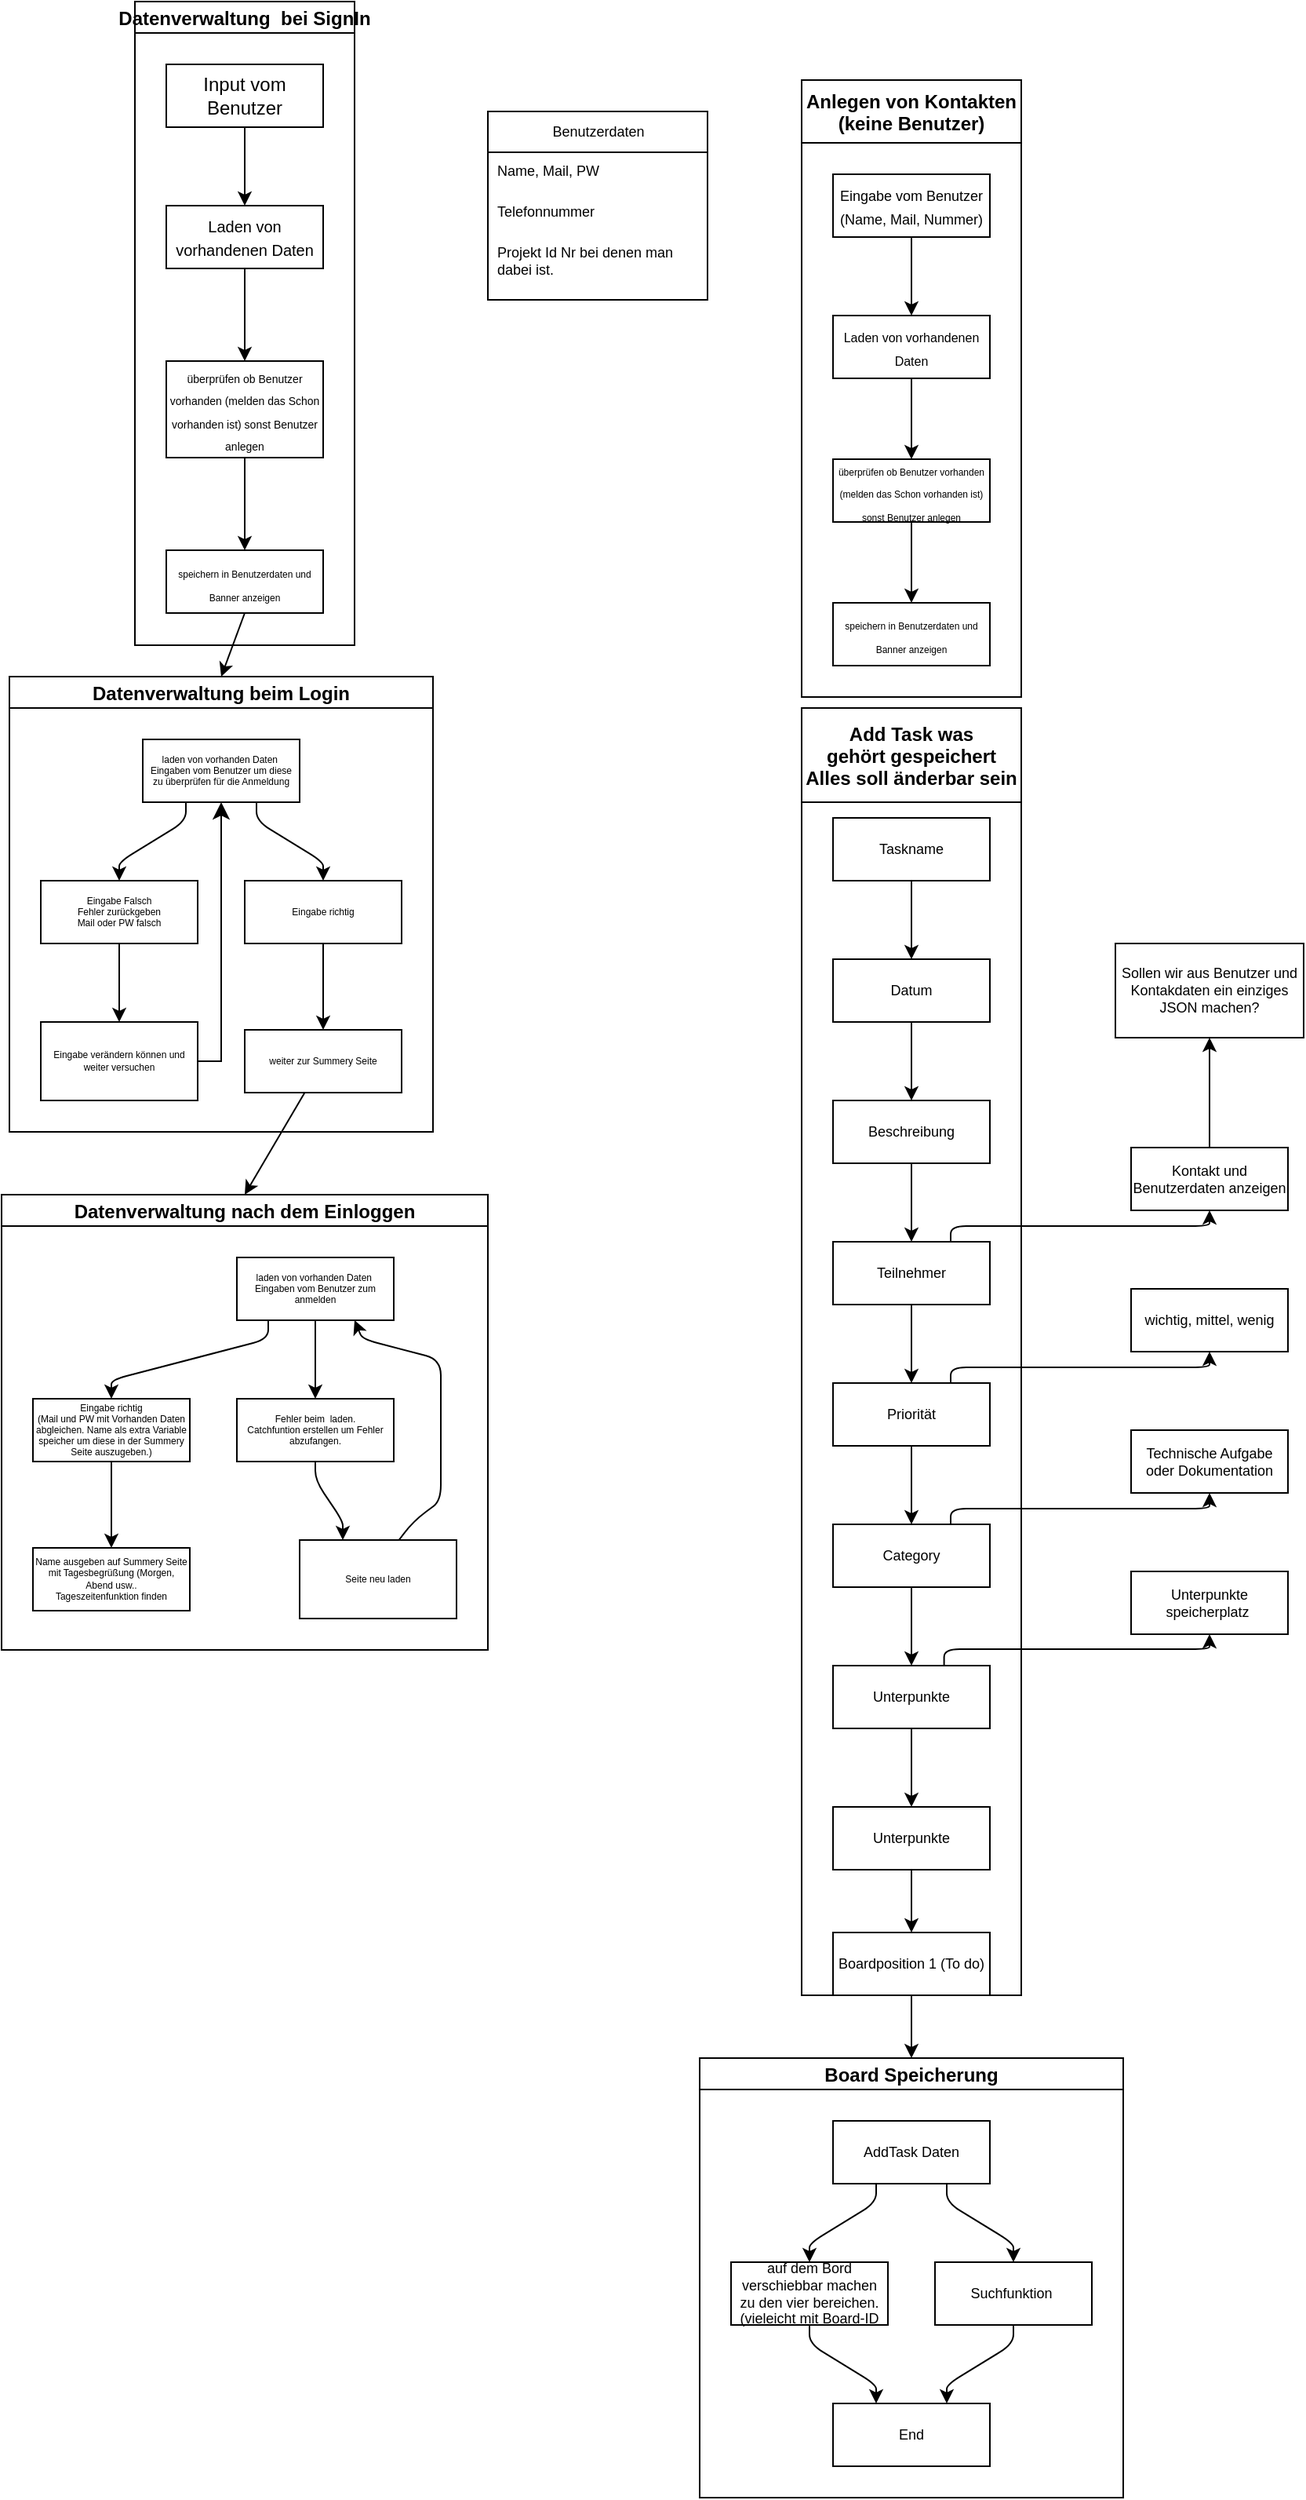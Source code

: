 <mxfile>
    <diagram id="kQQPeZKmrFZnlIIt3CU1" name="Page-1">
        <mxGraphModel dx="822" dy="1659" grid="1" gridSize="10" guides="1" tooltips="1" connect="1" arrows="1" fold="1" page="1" pageScale="1" pageWidth="850" pageHeight="1100" math="0" shadow="0">
            <root>
                <mxCell id="0"/>
                <mxCell id="1" parent="0"/>
                <mxCell id="3" value="Datenverwaltung  bei SignIn" style="swimlane;startSize=20;horizontal=1;childLayout=flowLayout;flowOrientation=north;resizable=0;interRankCellSpacing=50;containerType=tree;fontSize=12;" parent="1" vertex="1">
                    <mxGeometry x="95" y="-10" width="140" height="410" as="geometry"/>
                </mxCell>
                <mxCell id="4" value="Input vom Benutzer" style="whiteSpace=wrap;html=1;" parent="3" vertex="1">
                    <mxGeometry x="20" y="40" width="100" height="40" as="geometry"/>
                </mxCell>
                <mxCell id="5" value="&lt;font style=&quot;font-size: 10px;&quot;&gt;Laden von vorhandenen Daten&lt;/font&gt;" style="whiteSpace=wrap;html=1;" parent="3" vertex="1">
                    <mxGeometry x="20" y="130" width="100" height="40" as="geometry"/>
                </mxCell>
                <mxCell id="6" value="" style="html=1;rounded=1;curved=0;sourcePerimeterSpacing=0;targetPerimeterSpacing=0;startSize=6;endSize=6;noEdgeStyle=1;orthogonal=1;" parent="3" source="4" target="5" edge="1">
                    <mxGeometry relative="1" as="geometry">
                        <Array as="points">
                            <mxPoint x="70" y="92"/>
                            <mxPoint x="70" y="118"/>
                        </Array>
                    </mxGeometry>
                </mxCell>
                <mxCell id="7" value="&lt;font style=&quot;font-size: 7px;&quot;&gt;überprüfen ob Benutzer vorhanden (melden das Schon vorhanden ist) sonst Benutzer anlegen&lt;/font&gt;" style="whiteSpace=wrap;html=1;" parent="3" vertex="1">
                    <mxGeometry x="20" y="229" width="100" height="61.5" as="geometry"/>
                </mxCell>
                <mxCell id="9" value="&lt;font style=&quot;font-size: 6px;&quot;&gt;speichern in Benutzerdaten und Banner anzeigen&lt;/font&gt;" style="whiteSpace=wrap;html=1;" parent="3" vertex="1">
                    <mxGeometry x="20" y="349.5" width="100" height="40" as="geometry"/>
                </mxCell>
                <mxCell id="11" value="" style="html=1;rounded=1;curved=0;sourcePerimeterSpacing=0;targetPerimeterSpacing=0;startSize=6;endSize=6;noEdgeStyle=1;orthogonal=1;" parent="3" source="7" target="9" edge="1">
                    <mxGeometry relative="1" as="geometry">
                        <Array as="points">
                            <mxPoint x="70" y="311.5"/>
                            <mxPoint x="70" y="337.5"/>
                        </Array>
                    </mxGeometry>
                </mxCell>
                <mxCell id="119" value="" style="endArrow=classic;html=1;entryX=0.5;entryY=0;entryDx=0;entryDy=0;exitX=0.5;exitY=1;exitDx=0;exitDy=0;noEdgeStyle=1;orthogonal=1;" edge="1" parent="3" source="5" target="7">
                    <mxGeometry width="50" height="50" relative="1" as="geometry">
                        <mxPoint x="310" y="491.5" as="sourcePoint"/>
                        <mxPoint x="360" y="441.5" as="targetPoint"/>
                        <Array as="points">
                            <mxPoint x="70" y="182"/>
                            <mxPoint x="70" y="208"/>
                        </Array>
                    </mxGeometry>
                </mxCell>
                <mxCell id="13" style="edgeStyle=none;html=1;exitX=0.5;exitY=1;exitDx=0;exitDy=0;fontSize=6;entryX=0.5;entryY=0;entryDx=0;entryDy=0;" parent="1" source="9" target="14" edge="1">
                    <mxGeometry relative="1" as="geometry">
                        <mxPoint x="320.0" y="360" as="targetPoint"/>
                    </mxGeometry>
                </mxCell>
                <mxCell id="14" value="Datenverwaltung beim Login" style="swimlane;startSize=20;horizontal=1;childLayout=flowLayout;flowOrientation=north;resizable=0;interRankCellSpacing=50;containerType=tree;fontSize=12;" parent="1" vertex="1">
                    <mxGeometry x="15" y="420" width="270" height="290" as="geometry"/>
                </mxCell>
                <mxCell id="15" value="laden von vorhanden Daten&amp;nbsp;&lt;br&gt;Eingaben vom Benutzer um diese zu überprüfen für die Anmeldung" style="whiteSpace=wrap;html=1;fontSize=6;" parent="14" vertex="1">
                    <mxGeometry x="85" y="40" width="100" height="40" as="geometry"/>
                </mxCell>
                <mxCell id="16" value="Eingabe richtig" style="whiteSpace=wrap;html=1;fontSize=6;" parent="14" vertex="1">
                    <mxGeometry x="150" y="130" width="100" height="40" as="geometry"/>
                </mxCell>
                <mxCell id="17" value="" style="html=1;rounded=1;curved=0;sourcePerimeterSpacing=0;targetPerimeterSpacing=0;startSize=6;endSize=6;fontSize=6;noEdgeStyle=1;orthogonal=1;" parent="14" source="15" target="16" edge="1">
                    <mxGeometry relative="1" as="geometry">
                        <Array as="points">
                            <mxPoint x="157.5" y="92"/>
                            <mxPoint x="200" y="118"/>
                        </Array>
                    </mxGeometry>
                </mxCell>
                <mxCell id="18" value="Eingabe Falsch&lt;br&gt;Fehler zurückgeben&lt;br&gt;Mail oder PW falsch" style="whiteSpace=wrap;html=1;fontSize=6;" parent="14" vertex="1">
                    <mxGeometry x="20" y="130" width="100" height="40" as="geometry"/>
                </mxCell>
                <mxCell id="19" value="" style="html=1;rounded=1;curved=0;sourcePerimeterSpacing=0;targetPerimeterSpacing=0;startSize=6;endSize=6;fontSize=6;noEdgeStyle=1;orthogonal=1;" parent="14" source="15" target="18" edge="1">
                    <mxGeometry relative="1" as="geometry">
                        <Array as="points">
                            <mxPoint x="112.5" y="92"/>
                            <mxPoint x="70" y="118"/>
                        </Array>
                    </mxGeometry>
                </mxCell>
                <mxCell id="20" value="weiter zur Summery Seite" style="whiteSpace=wrap;html=1;fontSize=6;" parent="14" vertex="1">
                    <mxGeometry x="150" y="225" width="100" height="40" as="geometry"/>
                </mxCell>
                <mxCell id="21" value="" style="html=1;rounded=1;curved=0;sourcePerimeterSpacing=0;targetPerimeterSpacing=0;startSize=6;endSize=6;fontSize=6;noEdgeStyle=1;orthogonal=1;" parent="14" source="16" target="20" edge="1">
                    <mxGeometry relative="1" as="geometry">
                        <Array as="points">
                            <mxPoint x="200" y="182"/>
                            <mxPoint x="200" y="208"/>
                        </Array>
                    </mxGeometry>
                </mxCell>
                <mxCell id="23" value="" style="html=1;rounded=1;curved=0;sourcePerimeterSpacing=0;targetPerimeterSpacing=0;startSize=6;endSize=6;fontSize=6;noEdgeStyle=1;orthogonal=1;" parent="14" source="18" target="24" edge="1">
                    <mxGeometry relative="1" as="geometry">
                        <mxPoint x="987.5" y="1890" as="sourcePoint"/>
                        <Array as="points">
                            <mxPoint x="70" y="182"/>
                            <mxPoint x="70" y="208"/>
                        </Array>
                    </mxGeometry>
                </mxCell>
                <mxCell id="24" value="Eingabe verändern können und weiter versuchen" style="whiteSpace=wrap;html=1;fontSize=6;direction=west;" parent="14" vertex="1">
                    <mxGeometry x="20" y="220" width="100" height="50" as="geometry"/>
                </mxCell>
                <mxCell id="122" value="" style="edgeStyle=segmentEdgeStyle;endArrow=classic;html=1;curved=0;rounded=0;endSize=8;startSize=8;fontSize=7;entryX=0.5;entryY=1;entryDx=0;entryDy=0;" edge="1" parent="14" source="24" target="15">
                    <mxGeometry width="50" height="50" relative="1" as="geometry">
                        <mxPoint x="145" y="320" as="sourcePoint"/>
                        <mxPoint x="195" y="270" as="targetPoint"/>
                    </mxGeometry>
                </mxCell>
                <mxCell id="28" value="Datenverwaltung nach dem Einloggen" style="swimlane;startSize=20;horizontal=1;childLayout=flowLayout;flowOrientation=north;resizable=0;interRankCellSpacing=50;containerType=tree;fontSize=12;" parent="1" vertex="1">
                    <mxGeometry x="10" y="750" width="310" height="290" as="geometry"/>
                </mxCell>
                <mxCell id="29" value="laden von vorhanden Daten&amp;nbsp;&lt;br&gt;Eingaben vom Benutzer zum anmelden" style="whiteSpace=wrap;html=1;fontSize=6;" parent="28" vertex="1">
                    <mxGeometry x="150" y="40" width="100" height="40" as="geometry"/>
                </mxCell>
                <mxCell id="30" value="Eingabe richtig&lt;br&gt;(Mail und PW mit Vorhanden Daten abgleichen. Name als extra Variable speicher um diese in der Summery Seite auszugeben.)" style="whiteSpace=wrap;html=1;fontSize=6;" parent="28" vertex="1">
                    <mxGeometry x="20" y="130" width="100" height="40" as="geometry"/>
                </mxCell>
                <mxCell id="31" value="" style="html=1;rounded=1;curved=0;sourcePerimeterSpacing=0;targetPerimeterSpacing=0;startSize=6;endSize=6;fontSize=6;noEdgeStyle=1;orthogonal=1;" parent="28" source="29" target="30" edge="1">
                    <mxGeometry relative="1" as="geometry">
                        <Array as="points">
                            <mxPoint x="170" y="92"/>
                            <mxPoint x="70" y="118"/>
                        </Array>
                    </mxGeometry>
                </mxCell>
                <mxCell id="32" value="Fehler beim&amp;nbsp; laden.&lt;br&gt;Catchfuntion erstellen um Fehler abzufangen." style="whiteSpace=wrap;html=1;fontSize=6;" parent="28" vertex="1">
                    <mxGeometry x="150" y="130" width="100" height="40" as="geometry"/>
                </mxCell>
                <mxCell id="33" value="" style="html=1;rounded=1;curved=0;sourcePerimeterSpacing=0;targetPerimeterSpacing=0;startSize=6;endSize=6;fontSize=6;noEdgeStyle=1;orthogonal=1;" parent="28" source="29" target="32" edge="1">
                    <mxGeometry relative="1" as="geometry">
                        <Array as="points">
                            <mxPoint x="200" y="94"/>
                            <mxPoint x="200" y="118"/>
                        </Array>
                    </mxGeometry>
                </mxCell>
                <mxCell id="34" value="Name ausgeben auf Summery Seite mit Tagesbegrüßung (Morgen, Abend usw..&lt;br&gt;Tageszeitenfunktion finden" style="whiteSpace=wrap;html=1;fontSize=6;" parent="28" vertex="1">
                    <mxGeometry x="20" y="225" width="100" height="40" as="geometry"/>
                </mxCell>
                <mxCell id="35" value="" style="html=1;rounded=1;curved=0;sourcePerimeterSpacing=0;targetPerimeterSpacing=0;startSize=6;endSize=6;fontSize=6;noEdgeStyle=1;orthogonal=1;" parent="28" source="30" target="34" edge="1">
                    <mxGeometry relative="1" as="geometry">
                        <Array as="points">
                            <mxPoint x="70" y="182"/>
                            <mxPoint x="70" y="208"/>
                        </Array>
                    </mxGeometry>
                </mxCell>
                <mxCell id="36" value="" style="html=1;rounded=1;curved=0;sourcePerimeterSpacing=0;targetPerimeterSpacing=0;startSize=6;endSize=6;fontSize=6;noEdgeStyle=1;orthogonal=1;" parent="28" source="32" target="38" edge="1">
                    <mxGeometry relative="1" as="geometry">
                        <mxPoint x="767.5" y="1450" as="sourcePoint"/>
                        <Array as="points">
                            <mxPoint x="200" y="182"/>
                            <mxPoint x="217.5" y="208"/>
                        </Array>
                    </mxGeometry>
                </mxCell>
                <mxCell id="37" style="edgeStyle=none;html=1;exitX=0.75;exitY=0;exitDx=0;exitDy=0;entryX=0.75;entryY=1;entryDx=0;entryDy=0;fontSize=6;noEdgeStyle=1;orthogonal=1;" parent="28" source="38" target="29" edge="1">
                    <mxGeometry relative="1" as="geometry">
                        <Array as="points">
                            <mxPoint x="262.5" y="208"/>
                            <mxPoint x="280" y="195"/>
                            <mxPoint x="280" y="105"/>
                            <mxPoint x="230" y="92"/>
                        </Array>
                    </mxGeometry>
                </mxCell>
                <mxCell id="38" value="Seite neu laden" style="whiteSpace=wrap;html=1;fontSize=6;direction=west;" parent="28" vertex="1">
                    <mxGeometry x="190" y="220" width="100" height="50" as="geometry"/>
                </mxCell>
                <mxCell id="40" value="Anlegen von Kontakten&#10;(keine Benutzer)" style="swimlane;startSize=40;horizontal=1;childLayout=flowLayout;flowOrientation=north;resizable=0;interRankCellSpacing=50;containerType=tree;fontSize=12;" parent="1" vertex="1">
                    <mxGeometry x="520" y="40" width="140" height="393" as="geometry"/>
                </mxCell>
                <mxCell id="41" value="&lt;font style=&quot;font-size: 9px;&quot;&gt;Eingabe vom Benutzer (Name, Mail, Nummer)&lt;/font&gt;" style="whiteSpace=wrap;html=1;" parent="40" vertex="1">
                    <mxGeometry x="20" y="60" width="100" height="40" as="geometry"/>
                </mxCell>
                <mxCell id="42" value="&lt;span style=&quot;font-size: 8px;&quot;&gt;Laden von vorhandenen Daten&lt;/span&gt;" style="whiteSpace=wrap;html=1;" parent="40" vertex="1">
                    <mxGeometry x="20" y="150" width="100" height="40" as="geometry"/>
                </mxCell>
                <mxCell id="43" value="" style="html=1;rounded=1;curved=0;sourcePerimeterSpacing=0;targetPerimeterSpacing=0;startSize=6;endSize=6;noEdgeStyle=1;orthogonal=1;" parent="40" source="41" target="42" edge="1">
                    <mxGeometry relative="1" as="geometry">
                        <Array as="points">
                            <mxPoint x="70" y="112"/>
                            <mxPoint x="70" y="138"/>
                        </Array>
                    </mxGeometry>
                </mxCell>
                <mxCell id="44" value="&lt;span style=&quot;font-size: 6px;&quot;&gt;überprüfen ob Benutzer vorhanden (melden das Schon vorhanden ist) sonst Benutzer anlegen&lt;/span&gt;" style="whiteSpace=wrap;html=1;" parent="40" vertex="1">
                    <mxGeometry x="20" y="241.5" width="100" height="40" as="geometry"/>
                </mxCell>
                <mxCell id="46" value="&lt;span style=&quot;font-size: 6px;&quot;&gt;speichern in Benutzerdaten und Banner anzeigen&lt;/span&gt;" style="whiteSpace=wrap;html=1;" parent="40" vertex="1">
                    <mxGeometry x="20" y="333" width="100" height="40" as="geometry"/>
                </mxCell>
                <mxCell id="47" value="" style="html=1;rounded=1;curved=0;sourcePerimeterSpacing=0;targetPerimeterSpacing=0;startSize=6;endSize=6;noEdgeStyle=1;orthogonal=1;entryX=0.5;entryY=0;entryDx=0;entryDy=0;" parent="40" source="42" target="44" edge="1">
                    <mxGeometry relative="1" as="geometry">
                        <Array as="points">
                            <mxPoint x="70" y="202"/>
                            <mxPoint x="70" y="228"/>
                        </Array>
                    </mxGeometry>
                </mxCell>
                <mxCell id="48" value="" style="html=1;rounded=1;curved=0;sourcePerimeterSpacing=0;targetPerimeterSpacing=0;startSize=6;endSize=6;noEdgeStyle=1;orthogonal=1;" parent="40" source="44" target="46" edge="1">
                    <mxGeometry relative="1" as="geometry">
                        <Array as="points">
                            <mxPoint x="70" y="295"/>
                            <mxPoint x="70" y="321"/>
                        </Array>
                    </mxGeometry>
                </mxCell>
                <mxCell id="53" value="Benutzerdaten" style="swimlane;fontStyle=0;childLayout=stackLayout;horizontal=1;startSize=26;fillColor=none;horizontalStack=0;resizeParent=1;resizeParentMax=0;resizeLast=0;collapsible=1;marginBottom=0;html=1;fontSize=9;" parent="1" vertex="1">
                    <mxGeometry x="320" y="60" width="140" height="120" as="geometry">
                        <mxRectangle x="320" y="60" width="100" height="26" as="alternateBounds"/>
                    </mxGeometry>
                </mxCell>
                <mxCell id="54" value="Name, Mail, PW" style="text;strokeColor=none;fillColor=none;align=left;verticalAlign=top;spacingLeft=4;spacingRight=4;overflow=hidden;rotatable=0;points=[[0,0.5],[1,0.5]];portConstraint=eastwest;whiteSpace=wrap;html=1;fontSize=9;" parent="53" vertex="1">
                    <mxGeometry y="26" width="140" height="26" as="geometry"/>
                </mxCell>
                <mxCell id="55" value="Telefonnummer" style="text;strokeColor=none;fillColor=none;align=left;verticalAlign=top;spacingLeft=4;spacingRight=4;overflow=hidden;rotatable=0;points=[[0,0.5],[1,0.5]];portConstraint=eastwest;whiteSpace=wrap;html=1;fontSize=9;" parent="53" vertex="1">
                    <mxGeometry y="52" width="140" height="26" as="geometry"/>
                </mxCell>
                <mxCell id="56" value="Projekt Id Nr bei denen man dabei ist." style="text;strokeColor=none;fillColor=none;align=left;verticalAlign=top;spacingLeft=4;spacingRight=4;overflow=hidden;rotatable=0;points=[[0,0.5],[1,0.5]];portConstraint=eastwest;whiteSpace=wrap;html=1;fontSize=9;" parent="53" vertex="1">
                    <mxGeometry y="78" width="140" height="42" as="geometry"/>
                </mxCell>
                <mxCell id="59" value="Add Task was &#10;gehört gespeichert&#10;Alles soll änderbar sein" style="swimlane;startSize=60;horizontal=1;childLayout=treeLayout;horizontalTree=0;resizable=0;containerType=tree;fontSize=12;" parent="1" vertex="1">
                    <mxGeometry x="520" y="440" width="140" height="820" as="geometry"/>
                </mxCell>
                <mxCell id="60" value="Taskname" style="whiteSpace=wrap;html=1;fontSize=9;" parent="59" vertex="1">
                    <mxGeometry x="20" y="70" width="100" height="40" as="geometry"/>
                </mxCell>
                <mxCell id="61" value="Datum" style="whiteSpace=wrap;html=1;fontSize=9;" parent="59" vertex="1">
                    <mxGeometry x="20" y="160" width="100" height="40" as="geometry"/>
                </mxCell>
                <mxCell id="62" value="" style="edgeStyle=elbowEdgeStyle;elbow=vertical;html=1;rounded=1;curved=0;sourcePerimeterSpacing=0;targetPerimeterSpacing=0;startSize=6;endSize=6;fontSize=9;" parent="59" source="60" target="61" edge="1">
                    <mxGeometry relative="1" as="geometry"/>
                </mxCell>
                <mxCell id="65" value="" style="edgeStyle=elbowEdgeStyle;elbow=vertical;html=1;rounded=1;curved=0;sourcePerimeterSpacing=0;targetPerimeterSpacing=0;startSize=6;endSize=6;fontSize=9;" parent="59" source="61" target="66" edge="1">
                    <mxGeometry relative="1" as="geometry">
                        <mxPoint x="310" y="490" as="sourcePoint"/>
                    </mxGeometry>
                </mxCell>
                <mxCell id="66" value="Beschreibung" style="whiteSpace=wrap;html=1;fontSize=9;" parent="59" vertex="1">
                    <mxGeometry x="20" y="250" width="100" height="40" as="geometry"/>
                </mxCell>
                <mxCell id="67" value="" style="edgeStyle=elbowEdgeStyle;elbow=vertical;html=1;rounded=1;curved=0;sourcePerimeterSpacing=0;targetPerimeterSpacing=0;startSize=6;endSize=6;fontSize=9;" parent="59" source="66" target="68" edge="1">
                    <mxGeometry relative="1" as="geometry">
                        <mxPoint x="310" y="580" as="sourcePoint"/>
                    </mxGeometry>
                </mxCell>
                <mxCell id="68" value="Teilnehmer" style="whiteSpace=wrap;html=1;fontSize=9;" parent="59" vertex="1">
                    <mxGeometry x="20" y="340" width="100" height="40" as="geometry"/>
                </mxCell>
                <mxCell id="77" value="" style="edgeStyle=elbowEdgeStyle;elbow=vertical;html=1;rounded=1;curved=0;sourcePerimeterSpacing=0;targetPerimeterSpacing=0;startSize=6;endSize=6;fontSize=9;" parent="59" source="68" target="78" edge="1">
                    <mxGeometry relative="1" as="geometry">
                        <mxPoint x="330" y="670" as="sourcePoint"/>
                    </mxGeometry>
                </mxCell>
                <mxCell id="78" value="Priorität" style="whiteSpace=wrap;html=1;fontSize=9;" parent="59" vertex="1">
                    <mxGeometry x="20" y="430" width="100" height="40" as="geometry"/>
                </mxCell>
                <mxCell id="81" value="" style="edgeStyle=elbowEdgeStyle;elbow=vertical;html=1;rounded=1;curved=0;sourcePerimeterSpacing=0;targetPerimeterSpacing=0;startSize=6;endSize=6;fontSize=9;" parent="59" source="78" target="82" edge="1">
                    <mxGeometry relative="1" as="geometry">
                        <mxPoint x="400" y="760" as="sourcePoint"/>
                    </mxGeometry>
                </mxCell>
                <mxCell id="82" value="Category" style="whiteSpace=wrap;html=1;fontSize=9;" parent="59" vertex="1">
                    <mxGeometry x="20" y="520" width="100" height="40" as="geometry"/>
                </mxCell>
                <mxCell id="87" value="" style="edgeStyle=elbowEdgeStyle;elbow=vertical;html=1;rounded=1;curved=0;sourcePerimeterSpacing=0;targetPerimeterSpacing=0;startSize=6;endSize=6;fontSize=9;" parent="59" source="82" target="88" edge="1">
                    <mxGeometry relative="1" as="geometry">
                        <mxPoint x="470" y="850" as="sourcePoint"/>
                    </mxGeometry>
                </mxCell>
                <mxCell id="88" value="Unterpunkte" style="whiteSpace=wrap;html=1;fontSize=9;" parent="59" vertex="1">
                    <mxGeometry x="20" y="610" width="100" height="40" as="geometry"/>
                </mxCell>
                <mxCell id="97" value="" style="edgeStyle=elbowEdgeStyle;elbow=vertical;html=1;rounded=1;curved=0;sourcePerimeterSpacing=0;targetPerimeterSpacing=0;startSize=6;endSize=6;fontSize=9;" parent="59" source="88" target="98" edge="1">
                    <mxGeometry relative="1" as="geometry">
                        <mxPoint x="610" y="940" as="sourcePoint"/>
                    </mxGeometry>
                </mxCell>
                <mxCell id="98" value="Unterpunkte" style="whiteSpace=wrap;html=1;fontSize=9;" parent="59" vertex="1">
                    <mxGeometry x="20" y="700" width="100" height="40" as="geometry"/>
                </mxCell>
                <mxCell id="110" value="" style="edgeStyle=elbowEdgeStyle;elbow=vertical;html=1;rounded=1;curved=0;sourcePerimeterSpacing=0;targetPerimeterSpacing=0;startSize=6;endSize=6;fontSize=9;" parent="59" source="98" target="111" edge="1">
                    <mxGeometry relative="1" as="geometry">
                        <mxPoint x="610" y="1030" as="sourcePoint"/>
                    </mxGeometry>
                </mxCell>
                <mxCell id="111" value="Boardposition 1 (To do)" style="whiteSpace=wrap;html=1;fontSize=9;" parent="59" vertex="1">
                    <mxGeometry x="20" y="780" width="100" height="40" as="geometry"/>
                </mxCell>
                <mxCell id="116" value="" style="edgeStyle=none;html=1;fontSize=9;" parent="1" source="80" target="115" edge="1">
                    <mxGeometry relative="1" as="geometry"/>
                </mxCell>
                <mxCell id="80" value="Kontakt und Benutzerdaten anzeigen" style="whiteSpace=wrap;html=1;fontSize=9;" parent="1" vertex="1">
                    <mxGeometry x="730" y="720" width="100" height="40" as="geometry"/>
                </mxCell>
                <mxCell id="79" value="" style="edgeStyle=elbowEdgeStyle;elbow=vertical;html=1;rounded=1;curved=0;sourcePerimeterSpacing=0;targetPerimeterSpacing=0;startSize=6;endSize=6;fontSize=9;exitX=0.75;exitY=0;exitDx=0;exitDy=0;" parent="1" source="68" target="80" edge="1">
                    <mxGeometry relative="1" as="geometry">
                        <mxPoint x="1150" y="1140" as="sourcePoint"/>
                    </mxGeometry>
                </mxCell>
                <mxCell id="86" value="wichtig, mittel, wenig" style="whiteSpace=wrap;html=1;fontSize=9;" parent="1" vertex="1">
                    <mxGeometry x="730" y="810" width="100" height="40" as="geometry"/>
                </mxCell>
                <mxCell id="85" value="" style="edgeStyle=elbowEdgeStyle;elbow=vertical;html=1;rounded=1;curved=0;sourcePerimeterSpacing=0;targetPerimeterSpacing=0;startSize=6;endSize=6;fontSize=9;exitX=0.75;exitY=0;exitDx=0;exitDy=0;" parent="1" source="78" target="86" edge="1">
                    <mxGeometry relative="1" as="geometry">
                        <mxPoint x="1150" y="1230" as="sourcePoint"/>
                    </mxGeometry>
                </mxCell>
                <mxCell id="90" value="Technische Aufgabe oder Dokumentation" style="whiteSpace=wrap;html=1;fontSize=9;" parent="1" vertex="1">
                    <mxGeometry x="730" y="900" width="100" height="40" as="geometry"/>
                </mxCell>
                <mxCell id="89" value="" style="edgeStyle=elbowEdgeStyle;elbow=vertical;html=1;rounded=1;curved=0;sourcePerimeterSpacing=0;targetPerimeterSpacing=0;startSize=6;endSize=6;fontSize=9;exitX=0.75;exitY=0;exitDx=0;exitDy=0;" parent="1" source="82" target="90" edge="1">
                    <mxGeometry relative="1" as="geometry">
                        <mxPoint x="1150" y="1320" as="sourcePoint"/>
                    </mxGeometry>
                </mxCell>
                <mxCell id="92" value="Unterpunkte&lt;br&gt;speicherplatz&amp;nbsp;" style="whiteSpace=wrap;html=1;fontSize=9;" parent="1" vertex="1">
                    <mxGeometry x="730" y="990" width="100" height="40" as="geometry"/>
                </mxCell>
                <mxCell id="91" value="" style="edgeStyle=elbowEdgeStyle;elbow=vertical;html=1;rounded=1;curved=0;sourcePerimeterSpacing=0;targetPerimeterSpacing=0;startSize=6;endSize=6;fontSize=9;exitX=0.708;exitY=-0.014;exitDx=0;exitDy=0;exitPerimeter=0;" parent="1" source="88" target="92" edge="1">
                    <mxGeometry relative="1" as="geometry">
                        <mxPoint x="1150" y="1320" as="sourcePoint"/>
                    </mxGeometry>
                </mxCell>
                <mxCell id="109" style="edgeStyle=none;html=1;exitX=0.5;exitY=1;exitDx=0;exitDy=0;entryX=0.5;entryY=0;entryDx=0;entryDy=0;fontSize=9;" parent="1" source="59" target="100" edge="1">
                    <mxGeometry relative="1" as="geometry">
                        <mxPoint x="466.699" y="1170" as="sourcePoint"/>
                    </mxGeometry>
                </mxCell>
                <mxCell id="100" value="Board Speicherung" style="swimlane;startSize=20;horizontal=1;childLayout=flowLayout;flowOrientation=north;resizable=0;interRankCellSpacing=50;containerType=tree;fontSize=12;" parent="1" vertex="1">
                    <mxGeometry x="455" y="1300" width="270" height="280" as="geometry"/>
                </mxCell>
                <mxCell id="101" value="AddTask Daten" style="whiteSpace=wrap;html=1;fontSize=9;" parent="100" vertex="1">
                    <mxGeometry x="85" y="40" width="100" height="40" as="geometry"/>
                </mxCell>
                <mxCell id="102" value="auf dem Bord verschiebbar machen zu den vier bereichen.&lt;br&gt;(vieleicht mit Board-ID" style="whiteSpace=wrap;html=1;fontSize=9;" parent="100" vertex="1">
                    <mxGeometry x="20" y="130" width="100" height="40" as="geometry"/>
                </mxCell>
                <mxCell id="103" value="" style="html=1;rounded=1;curved=0;sourcePerimeterSpacing=0;targetPerimeterSpacing=0;startSize=6;endSize=6;fontSize=9;noEdgeStyle=1;orthogonal=1;" parent="100" source="101" target="102" edge="1">
                    <mxGeometry relative="1" as="geometry">
                        <Array as="points">
                            <mxPoint x="112.5" y="92"/>
                            <mxPoint x="70" y="118"/>
                        </Array>
                    </mxGeometry>
                </mxCell>
                <mxCell id="104" value="Suchfunktion&amp;nbsp;" style="whiteSpace=wrap;html=1;fontSize=9;" parent="100" vertex="1">
                    <mxGeometry x="150" y="130" width="100" height="40" as="geometry"/>
                </mxCell>
                <mxCell id="105" value="" style="html=1;rounded=1;curved=0;sourcePerimeterSpacing=0;targetPerimeterSpacing=0;startSize=6;endSize=6;fontSize=9;noEdgeStyle=1;orthogonal=1;" parent="100" source="101" target="104" edge="1">
                    <mxGeometry relative="1" as="geometry">
                        <Array as="points">
                            <mxPoint x="157.5" y="92"/>
                            <mxPoint x="200" y="118"/>
                        </Array>
                    </mxGeometry>
                </mxCell>
                <mxCell id="106" value="End" style="whiteSpace=wrap;html=1;fontSize=9;" parent="100" vertex="1">
                    <mxGeometry x="85" y="220" width="100" height="40" as="geometry"/>
                </mxCell>
                <mxCell id="107" value="" style="html=1;rounded=1;curved=0;sourcePerimeterSpacing=0;targetPerimeterSpacing=0;startSize=6;endSize=6;fontSize=9;noEdgeStyle=1;orthogonal=1;" parent="100" source="102" target="106" edge="1">
                    <mxGeometry relative="1" as="geometry">
                        <Array as="points">
                            <mxPoint x="70" y="182"/>
                            <mxPoint x="112.5" y="208"/>
                        </Array>
                    </mxGeometry>
                </mxCell>
                <mxCell id="108" value="" style="html=1;rounded=1;curved=0;sourcePerimeterSpacing=0;targetPerimeterSpacing=0;startSize=6;endSize=6;fontSize=9;noEdgeStyle=1;orthogonal=1;" parent="100" source="104" target="106" edge="1">
                    <mxGeometry relative="1" as="geometry">
                        <Array as="points">
                            <mxPoint x="200" y="182"/>
                            <mxPoint x="157.5" y="208"/>
                        </Array>
                    </mxGeometry>
                </mxCell>
                <mxCell id="115" value="Sollen wir aus Benutzer und Kontakdaten ein einziges JSON machen?" style="whiteSpace=wrap;html=1;fontSize=9;" parent="1" vertex="1">
                    <mxGeometry x="720" y="590" width="120" height="60" as="geometry"/>
                </mxCell>
                <mxCell id="120" value="" style="endArrow=classic;html=1;fontSize=7;entryX=0.5;entryY=0;entryDx=0;entryDy=0;" edge="1" parent="1" source="20" target="28">
                    <mxGeometry width="50" height="50" relative="1" as="geometry">
                        <mxPoint x="140" y="770" as="sourcePoint"/>
                        <mxPoint x="190" y="720" as="targetPoint"/>
                    </mxGeometry>
                </mxCell>
            </root>
        </mxGraphModel>
    </diagram>
</mxfile>